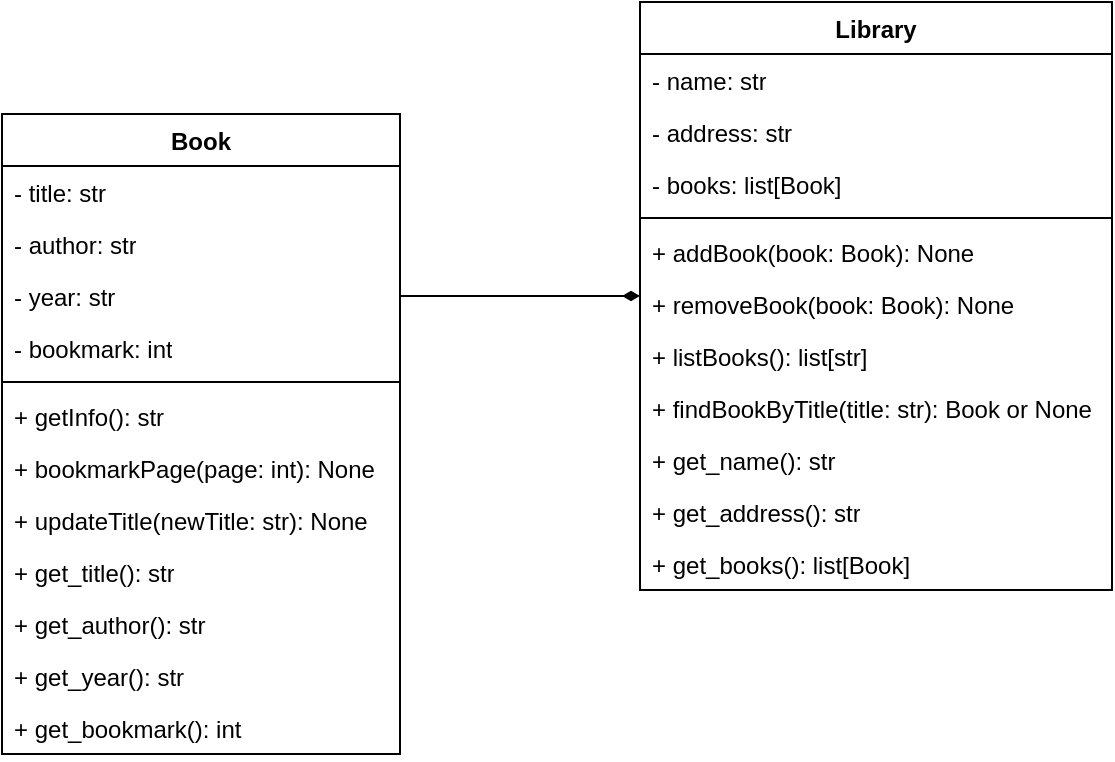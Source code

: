 <mxfile version="27.2.0">
  <diagram name="Страница — 1" id="98PHKMsD34UQTh_nlD2o">
    <mxGraphModel dx="2583" dy="1752" grid="0" gridSize="10" guides="1" tooltips="1" connect="1" arrows="1" fold="1" page="0" pageScale="1" pageWidth="827" pageHeight="1169" background="none" math="0" shadow="0">
      <root>
        <mxCell id="0" />
        <mxCell id="1" parent="0" />
        <mxCell id="snQ2CsnS0dzN30ZPpkNn-2" value="Book" style="swimlane;fontStyle=1;align=center;verticalAlign=top;childLayout=stackLayout;horizontal=1;startSize=26;horizontalStack=0;resizeParent=1;resizeParentMax=0;resizeLast=0;collapsible=1;marginBottom=0;whiteSpace=wrap;html=1;" parent="1" vertex="1">
          <mxGeometry x="-1243" y="-1033" width="199" height="320" as="geometry" />
        </mxCell>
        <mxCell id="snQ2CsnS0dzN30ZPpkNn-3" value="-&amp;nbsp;title: str" style="text;strokeColor=none;fillColor=none;align=left;verticalAlign=top;spacingLeft=4;spacingRight=4;overflow=hidden;rotatable=0;points=[[0,0.5],[1,0.5]];portConstraint=eastwest;whiteSpace=wrap;html=1;" parent="snQ2CsnS0dzN30ZPpkNn-2" vertex="1">
          <mxGeometry y="26" width="199" height="26" as="geometry" />
        </mxCell>
        <mxCell id="snQ2CsnS0dzN30ZPpkNn-6" value="-&amp;nbsp;author: str" style="text;strokeColor=none;fillColor=none;align=left;verticalAlign=top;spacingLeft=4;spacingRight=4;overflow=hidden;rotatable=0;points=[[0,0.5],[1,0.5]];portConstraint=eastwest;whiteSpace=wrap;html=1;" parent="snQ2CsnS0dzN30ZPpkNn-2" vertex="1">
          <mxGeometry y="52" width="199" height="26" as="geometry" />
        </mxCell>
        <mxCell id="snQ2CsnS0dzN30ZPpkNn-7" value="-&amp;nbsp;year: str" style="text;strokeColor=none;fillColor=none;align=left;verticalAlign=top;spacingLeft=4;spacingRight=4;overflow=hidden;rotatable=0;points=[[0,0.5],[1,0.5]];portConstraint=eastwest;whiteSpace=wrap;html=1;" parent="snQ2CsnS0dzN30ZPpkNn-2" vertex="1">
          <mxGeometry y="78" width="199" height="26" as="geometry" />
        </mxCell>
        <mxCell id="JbGY2ScwVUZj3y16ftER-4" value="- bookmark: int" style="text;strokeColor=none;fillColor=none;align=left;verticalAlign=top;spacingLeft=4;spacingRight=4;overflow=hidden;rotatable=0;points=[[0,0.5],[1,0.5]];portConstraint=eastwest;whiteSpace=wrap;html=1;" vertex="1" parent="snQ2CsnS0dzN30ZPpkNn-2">
          <mxGeometry y="104" width="199" height="26" as="geometry" />
        </mxCell>
        <mxCell id="snQ2CsnS0dzN30ZPpkNn-4" value="" style="line;strokeWidth=1;fillColor=none;align=left;verticalAlign=middle;spacingTop=-1;spacingLeft=3;spacingRight=3;rotatable=0;labelPosition=right;points=[];portConstraint=eastwest;strokeColor=inherit;" parent="snQ2CsnS0dzN30ZPpkNn-2" vertex="1">
          <mxGeometry y="130" width="199" height="8" as="geometry" />
        </mxCell>
        <mxCell id="snQ2CsnS0dzN30ZPpkNn-5" value="+&amp;nbsp;getInfo(): str" style="text;strokeColor=none;fillColor=none;align=left;verticalAlign=top;spacingLeft=4;spacingRight=4;overflow=hidden;rotatable=0;points=[[0,0.5],[1,0.5]];portConstraint=eastwest;whiteSpace=wrap;html=1;" parent="snQ2CsnS0dzN30ZPpkNn-2" vertex="1">
          <mxGeometry y="138" width="199" height="26" as="geometry" />
        </mxCell>
        <mxCell id="snQ2CsnS0dzN30ZPpkNn-9" value="+&amp;nbsp;bookmarkPage(page: int): None" style="text;strokeColor=none;fillColor=none;align=left;verticalAlign=top;spacingLeft=4;spacingRight=4;overflow=hidden;rotatable=0;points=[[0,0.5],[1,0.5]];portConstraint=eastwest;whiteSpace=wrap;html=1;" parent="snQ2CsnS0dzN30ZPpkNn-2" vertex="1">
          <mxGeometry y="164" width="199" height="26" as="geometry" />
        </mxCell>
        <mxCell id="snQ2CsnS0dzN30ZPpkNn-10" value="+&amp;nbsp;updateTitle(newTitle: str): None" style="text;strokeColor=none;fillColor=none;align=left;verticalAlign=top;spacingLeft=4;spacingRight=4;overflow=hidden;rotatable=0;points=[[0,0.5],[1,0.5]];portConstraint=eastwest;whiteSpace=wrap;html=1;" parent="snQ2CsnS0dzN30ZPpkNn-2" vertex="1">
          <mxGeometry y="190" width="199" height="26" as="geometry" />
        </mxCell>
        <mxCell id="JbGY2ScwVUZj3y16ftER-1" value="+ get_title(): str" style="text;strokeColor=none;fillColor=none;align=left;verticalAlign=top;spacingLeft=4;spacingRight=4;overflow=hidden;rotatable=0;points=[[0,0.5],[1,0.5]];portConstraint=eastwest;whiteSpace=wrap;html=1;" vertex="1" parent="snQ2CsnS0dzN30ZPpkNn-2">
          <mxGeometry y="216" width="199" height="26" as="geometry" />
        </mxCell>
        <mxCell id="JbGY2ScwVUZj3y16ftER-2" value="+ get_author(): str" style="text;strokeColor=none;fillColor=none;align=left;verticalAlign=top;spacingLeft=4;spacingRight=4;overflow=hidden;rotatable=0;points=[[0,0.5],[1,0.5]];portConstraint=eastwest;whiteSpace=wrap;html=1;" vertex="1" parent="snQ2CsnS0dzN30ZPpkNn-2">
          <mxGeometry y="242" width="199" height="26" as="geometry" />
        </mxCell>
        <mxCell id="JbGY2ScwVUZj3y16ftER-3" value="+ get_year(): str" style="text;strokeColor=none;fillColor=none;align=left;verticalAlign=top;spacingLeft=4;spacingRight=4;overflow=hidden;rotatable=0;points=[[0,0.5],[1,0.5]];portConstraint=eastwest;whiteSpace=wrap;html=1;" vertex="1" parent="snQ2CsnS0dzN30ZPpkNn-2">
          <mxGeometry y="268" width="199" height="26" as="geometry" />
        </mxCell>
        <mxCell id="JbGY2ScwVUZj3y16ftER-5" value="+ get_bookmark(): int" style="text;strokeColor=none;fillColor=none;align=left;verticalAlign=top;spacingLeft=4;spacingRight=4;overflow=hidden;rotatable=0;points=[[0,0.5],[1,0.5]];portConstraint=eastwest;whiteSpace=wrap;html=1;" vertex="1" parent="snQ2CsnS0dzN30ZPpkNn-2">
          <mxGeometry y="294" width="199" height="26" as="geometry" />
        </mxCell>
        <mxCell id="snQ2CsnS0dzN30ZPpkNn-11" value="Library" style="swimlane;fontStyle=1;align=center;verticalAlign=top;childLayout=stackLayout;horizontal=1;startSize=26;horizontalStack=0;resizeParent=1;resizeParentMax=0;resizeLast=0;collapsible=1;marginBottom=0;whiteSpace=wrap;html=1;" parent="1" vertex="1">
          <mxGeometry x="-924" y="-1089" width="236" height="294" as="geometry" />
        </mxCell>
        <mxCell id="snQ2CsnS0dzN30ZPpkNn-12" value="-&amp;nbsp;name: str" style="text;strokeColor=none;fillColor=none;align=left;verticalAlign=top;spacingLeft=4;spacingRight=4;overflow=hidden;rotatable=0;points=[[0,0.5],[1,0.5]];portConstraint=eastwest;whiteSpace=wrap;html=1;" parent="snQ2CsnS0dzN30ZPpkNn-11" vertex="1">
          <mxGeometry y="26" width="236" height="26" as="geometry" />
        </mxCell>
        <mxCell id="snQ2CsnS0dzN30ZPpkNn-13" value="-&amp;nbsp;address: str" style="text;strokeColor=none;fillColor=none;align=left;verticalAlign=top;spacingLeft=4;spacingRight=4;overflow=hidden;rotatable=0;points=[[0,0.5],[1,0.5]];portConstraint=eastwest;whiteSpace=wrap;html=1;" parent="snQ2CsnS0dzN30ZPpkNn-11" vertex="1">
          <mxGeometry y="52" width="236" height="26" as="geometry" />
        </mxCell>
        <mxCell id="snQ2CsnS0dzN30ZPpkNn-14" value="-&amp;nbsp;books:&amp;nbsp;list[Book]" style="text;strokeColor=none;fillColor=none;align=left;verticalAlign=top;spacingLeft=4;spacingRight=4;overflow=hidden;rotatable=0;points=[[0,0.5],[1,0.5]];portConstraint=eastwest;whiteSpace=wrap;html=1;" parent="snQ2CsnS0dzN30ZPpkNn-11" vertex="1">
          <mxGeometry y="78" width="236" height="26" as="geometry" />
        </mxCell>
        <mxCell id="snQ2CsnS0dzN30ZPpkNn-15" value="" style="line;strokeWidth=1;fillColor=none;align=left;verticalAlign=middle;spacingTop=-1;spacingLeft=3;spacingRight=3;rotatable=0;labelPosition=right;points=[];portConstraint=eastwest;strokeColor=inherit;" parent="snQ2CsnS0dzN30ZPpkNn-11" vertex="1">
          <mxGeometry y="104" width="236" height="8" as="geometry" />
        </mxCell>
        <mxCell id="snQ2CsnS0dzN30ZPpkNn-16" value="+ addBook(book: Book): None" style="text;strokeColor=none;fillColor=none;align=left;verticalAlign=top;spacingLeft=4;spacingRight=4;overflow=hidden;rotatable=0;points=[[0,0.5],[1,0.5]];portConstraint=eastwest;whiteSpace=wrap;html=1;" parent="snQ2CsnS0dzN30ZPpkNn-11" vertex="1">
          <mxGeometry y="112" width="236" height="26" as="geometry" />
        </mxCell>
        <mxCell id="snQ2CsnS0dzN30ZPpkNn-17" value="+&amp;nbsp;removeBook(book: Book): None" style="text;strokeColor=none;fillColor=none;align=left;verticalAlign=top;spacingLeft=4;spacingRight=4;overflow=hidden;rotatable=0;points=[[0,0.5],[1,0.5]];portConstraint=eastwest;whiteSpace=wrap;html=1;" parent="snQ2CsnS0dzN30ZPpkNn-11" vertex="1">
          <mxGeometry y="138" width="236" height="26" as="geometry" />
        </mxCell>
        <mxCell id="snQ2CsnS0dzN30ZPpkNn-18" value="+&amp;nbsp;listBooks(): list[str]" style="text;strokeColor=none;fillColor=none;align=left;verticalAlign=top;spacingLeft=4;spacingRight=4;overflow=hidden;rotatable=0;points=[[0,0.5],[1,0.5]];portConstraint=eastwest;whiteSpace=wrap;html=1;" parent="snQ2CsnS0dzN30ZPpkNn-11" vertex="1">
          <mxGeometry y="164" width="236" height="26" as="geometry" />
        </mxCell>
        <mxCell id="snQ2CsnS0dzN30ZPpkNn-19" value="+&amp;nbsp;findBookByTitle(title: str): Book or None" style="text;strokeColor=none;fillColor=none;align=left;verticalAlign=top;spacingLeft=4;spacingRight=4;overflow=hidden;rotatable=0;points=[[0,0.5],[1,0.5]];portConstraint=eastwest;whiteSpace=wrap;html=1;" parent="snQ2CsnS0dzN30ZPpkNn-11" vertex="1">
          <mxGeometry y="190" width="236" height="26" as="geometry" />
        </mxCell>
        <mxCell id="JbGY2ScwVUZj3y16ftER-6" value="+ get_name(): str" style="text;strokeColor=none;fillColor=none;align=left;verticalAlign=top;spacingLeft=4;spacingRight=4;overflow=hidden;rotatable=0;points=[[0,0.5],[1,0.5]];portConstraint=eastwest;whiteSpace=wrap;html=1;" vertex="1" parent="snQ2CsnS0dzN30ZPpkNn-11">
          <mxGeometry y="216" width="236" height="26" as="geometry" />
        </mxCell>
        <mxCell id="JbGY2ScwVUZj3y16ftER-7" value="+ get_address(): str" style="text;strokeColor=none;fillColor=none;align=left;verticalAlign=top;spacingLeft=4;spacingRight=4;overflow=hidden;rotatable=0;points=[[0,0.5],[1,0.5]];portConstraint=eastwest;whiteSpace=wrap;html=1;" vertex="1" parent="snQ2CsnS0dzN30ZPpkNn-11">
          <mxGeometry y="242" width="236" height="26" as="geometry" />
        </mxCell>
        <mxCell id="JbGY2ScwVUZj3y16ftER-8" value="+ get_books():&amp;nbsp;list[Book]" style="text;strokeColor=none;fillColor=none;align=left;verticalAlign=top;spacingLeft=4;spacingRight=4;overflow=hidden;rotatable=0;points=[[0,0.5],[1,0.5]];portConstraint=eastwest;whiteSpace=wrap;html=1;" vertex="1" parent="snQ2CsnS0dzN30ZPpkNn-11">
          <mxGeometry y="268" width="236" height="26" as="geometry" />
        </mxCell>
        <mxCell id="snQ2CsnS0dzN30ZPpkNn-20" style="edgeStyle=orthogonalEdgeStyle;rounded=0;orthogonalLoop=1;jettySize=auto;html=1;endArrow=diamondThin;endFill=1;" parent="1" source="snQ2CsnS0dzN30ZPpkNn-7" target="snQ2CsnS0dzN30ZPpkNn-11" edge="1">
          <mxGeometry relative="1" as="geometry" />
        </mxCell>
      </root>
    </mxGraphModel>
  </diagram>
</mxfile>
